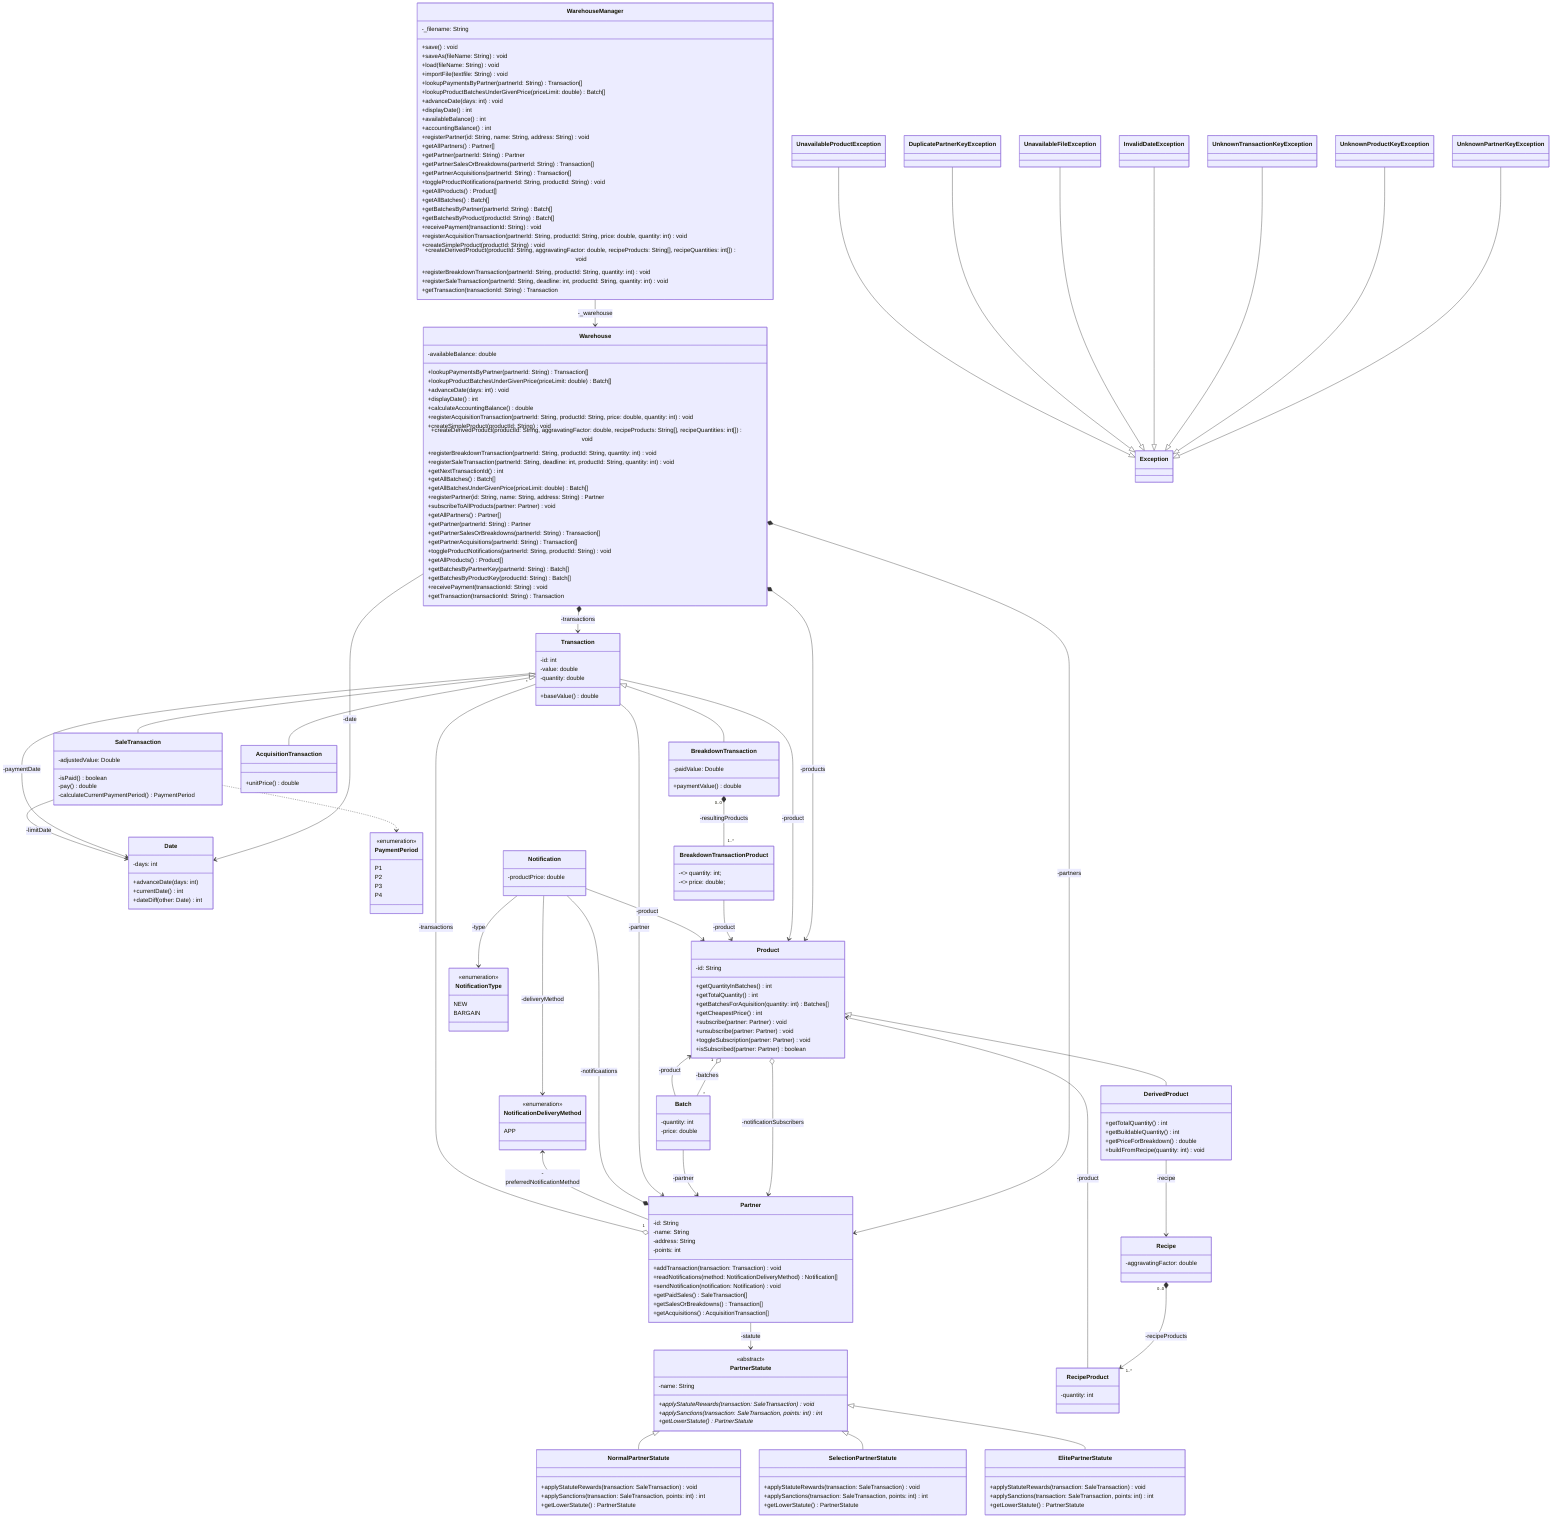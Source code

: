 classDiagram
    class WarehouseManager {
        -_filename: String
        +save() void
        +saveAs(fileName: String) void
        +load(fileName: String) void
        +importFile(textfile: String) void
        +lookupPaymentsByPartner(partnerId: String) Transaction[]
        +lookupProductBatchesUnderGivenPrice(priceLimit: double) Batch[]
        +advanceDate(days: int) void
        +displayDate() int
        +availableBalance() int
        +accountingBalance() int
        +registerPartner(id: String, name: String, address: String) void
        +getAllPartners() Partner[]
        +getPartner(partnerId: String) Partner
        +getPartnerSalesOrBreakdowns(partnerId: String) Transaction[]
        +getPartnerAcquisitions(partnerId: String) Transaction[]
        +toggleProductNotifications(partnerId: String, productId: String) void
        +getAllProducts() Product[]
        +getAllBatches() Batch[]
        +getBatchesByPartner(partnerId: String) Batch[]
        +getBatchesByProduct(productId: String) Batch[]
        +receivePayment(transactionId: String) void
        +registerAcquisitionTransaction(partnerId: String, productId: String, price: double, quantity: int) void
        +createSimpleProduct(productId: String) void
        +createDerivedProduct(productId: String, aggravatingFactor: double, recipeProducts: String[], recipeQuantities: int[]) void
        +registerBreakdownTransaction(partnerId: String, productId: String, quantity: int) void
        +registerSaleTransaction(partnerId: String, deadline: int, productId: String, quantity: int) void
        +getTransaction(transactionId: String) Transaction
    }

    class Warehouse {
        -availableBalance: double

        +lookupPaymentsByPartner(partnerId: String) Transaction[]
        +lookupProductBatchesUnderGivenPrice(priceLimit: double) Batch[]
        +advanceDate(days: int) void
        +displayDate() int
        +calculateAccountingBalance() double
        +registerAcquisitionTransaction(partnerId: String, productId: String, price: double, quantity: int) void
        +createSimpleProduct(productId: String) void
        +createDerivedProduct(productId: String, aggravatingFactor: double, recipeProducts: String[], recipeQuantities: int[]) void
        +registerBreakdownTransaction(partnerId: String, productId: String, quantity: int) void
        +registerSaleTransaction(partnerId: String, deadline: int, productId: String, quantity: int) void
        +getNextTransactionId() int
        +getAllBatches() Batch[]
        +getAllBatchesUnderGivenPrice(priceLimit: double) Batch[]
        +registerPartner(id: String, name: String, address: String) Partner
        +subscribeToAllProducts(partner: Partner) void
        +getAllPartners() Partner[]
        +getPartner(partnerId: String) Partner
        +getPartnerSalesOrBreakdowns(partnerId: String) Transaction[]
        +getPartnerAcquisitions(partnerId: String) Transaction[]
        +toggleProductNotifications(partnerId: String, productId: String) void
        +getAllProducts() Product[]
        +getBatchesByPartnerKey(partnerId: String) Batch[]
        +getBatchesByProductKey(productId: String) Batch[]
        +receivePayment(transactionId: String) void
        +getTransaction(transactionId: String) Transaction
    }

    class Date {
        -days: int

        +advanceDate(days: int)
        +currentDate() int
        +dateDiff(other: Date) int
    }

    class Product {
        -id: String
        +getQuantityInBatches() int
        +getTotalQuantity() int
        +getBatchesForAquisition(quantity: int) Batches[]
        +getCheapestPrice() int
        +subscribe(partner: Partner) void
        +unsubscribe(partner: Partner) void
        +toggleSubscription(partner: Partner) void
        +isSubscribed(partner: Partner) boolean
    }

    class DerivedProduct {
        +getTotalQuantity() int
        +getBuildableQuantity() int
        +getPriceForBreakdown() double
        +buildFromRecipe(quantity: int) void
    }

    class Batch {
        -quantity: int
        -price: double
    }

    class Partner {
        -id: String
        -name: String
        -address: String
        -points: int

        +addTransaction(transaction: Transaction) void
        +readNotifications(method: NotificationDeliveryMethod) Notification[]
        +sendNotification(notification: Notification) void
        +getPaidSales() SaleTransaction[]
        +getSalesOrBreakdowns() Transaction[]
        +getAcquisitions() AcquisitionTransaction[]
    }

    class PartnerStatute {
        <<abstract>>
        -name: String
        +applyStatuteRewards(transaction: SaleTransaction)* void
        +applySanctions(transaction: SaleTransaction, points: int)* int
        +getLowerStatute()* PartnerStatute
    }

    class NormalPartnerStatute {
        +applyStatuteRewards(transaction: SaleTransaction) void
        +applySanctions(transaction: SaleTransaction, points: int) int
        +getLowerStatute() PartnerStatute
    }

    class SelectionPartnerStatute {
        +applyStatuteRewards(transaction: SaleTransaction) void
        +applySanctions(transaction: SaleTransaction, points: int) int
        +getLowerStatute() PartnerStatute
    }

    class ElitePartnerStatute {
        +applyStatuteRewards(transaction: SaleTransaction) void
        +applySanctions(transaction: SaleTransaction, points: int) int
        +getLowerStatute() PartnerStatute
    }

    class Recipe {
        -aggravatingFactor: double
    }

    class RecipeProduct {
        -quantity: int
    }

    class Transaction {
        -id: int
        -value: double
        -quantity: double
        +baseValue() double
    }

    class BreakdownTransaction {
        -paidValue: Double
        +paymentValue() double
    }

    class SaleTransaction {
        -adjustedValue: Double
        -isPaid() boolean
        -pay() double
        -calculateCurrentPaymentPeriod() PaymentPeriod
    }

    class PaymentPeriod {
        <<enumeration>>
        P1
        P2
        P3
        P4
    }

    class AcquisitionTransaction {
        +unitPrice() double
    }

    class BreakdownTransactionProduct {
        -<<final>> quantity: int;
        -<<final>> price: double;
    }

    class NotificationType {
        <<enumeration>>
        NEW
        BARGAIN
    }

    class NotificationDeliveryMethod {
        <<enumeration>>
        APP
    }

    class Notification {
      -productPrice: double
    }

    UnknownPartnerKeyException --|> Exception
    UnknownProductKeyException --|> Exception
    UnknownTransactionKeyException --|> Exception
    InvalidDateException --|> Exception
    UnavailableFileException --|> Exception
    DuplicatePartnerKeyException --|> Exception
    UnavailableProductException --|> Exception

    WarehouseManager --> Warehouse: -_warehouse

    Warehouse *--> Transaction: -transactions
    Warehouse *--> Partner: -partners
    Warehouse *--> Product: -products
    Warehouse --> Date: -date

    Product <|-- DerivedProduct
    Product o--> Partner: -notificationSubscribers

    Recipe "0..0" *--> "1..*" RecipeProduct: -recipeProducts
    DerivedProduct --> Recipe: -recipe
    RecipeProduct --> Product: -product

    Transaction <|-- BreakdownTransaction
    Transaction <|-- SaleTransaction
    Transaction <|-- AcquisitionTransaction

    Transaction --> Product: -product
    Transaction --> Date: -paymentDate

    SaleTransaction --> Date: -limitDate
    SaleTransaction ..> PaymentPeriod

    BreakdownTransaction "0..0" *-- "1..*" BreakdownTransactionProduct: -resultingProducts
    BreakdownTransactionProduct --> Product : -product

    Batch --> Partner: -partner
    Transaction --> Partner: -partner
    Batch --> Product: -product

    Partner --> PartnerStatute: -statute
    Partner "1" o-- "*" Transaction: -transactions

    PartnerStatute <|-- NormalPartnerStatute
    PartnerStatute <|-- SelectionPartnerStatute
    PartnerStatute <|-- ElitePartnerStatute

    Product "1" o-- "*" Batch: -batches

    Notification --> Product: -product
    Notification --> NotificationDeliveryMethod: -deliveryMethod
    Notification --> NotificationType: -type
    Notification --* Partner: -notificaations

    NotificationDeliveryMethod <-- Partner: -preferredNotificationMethod